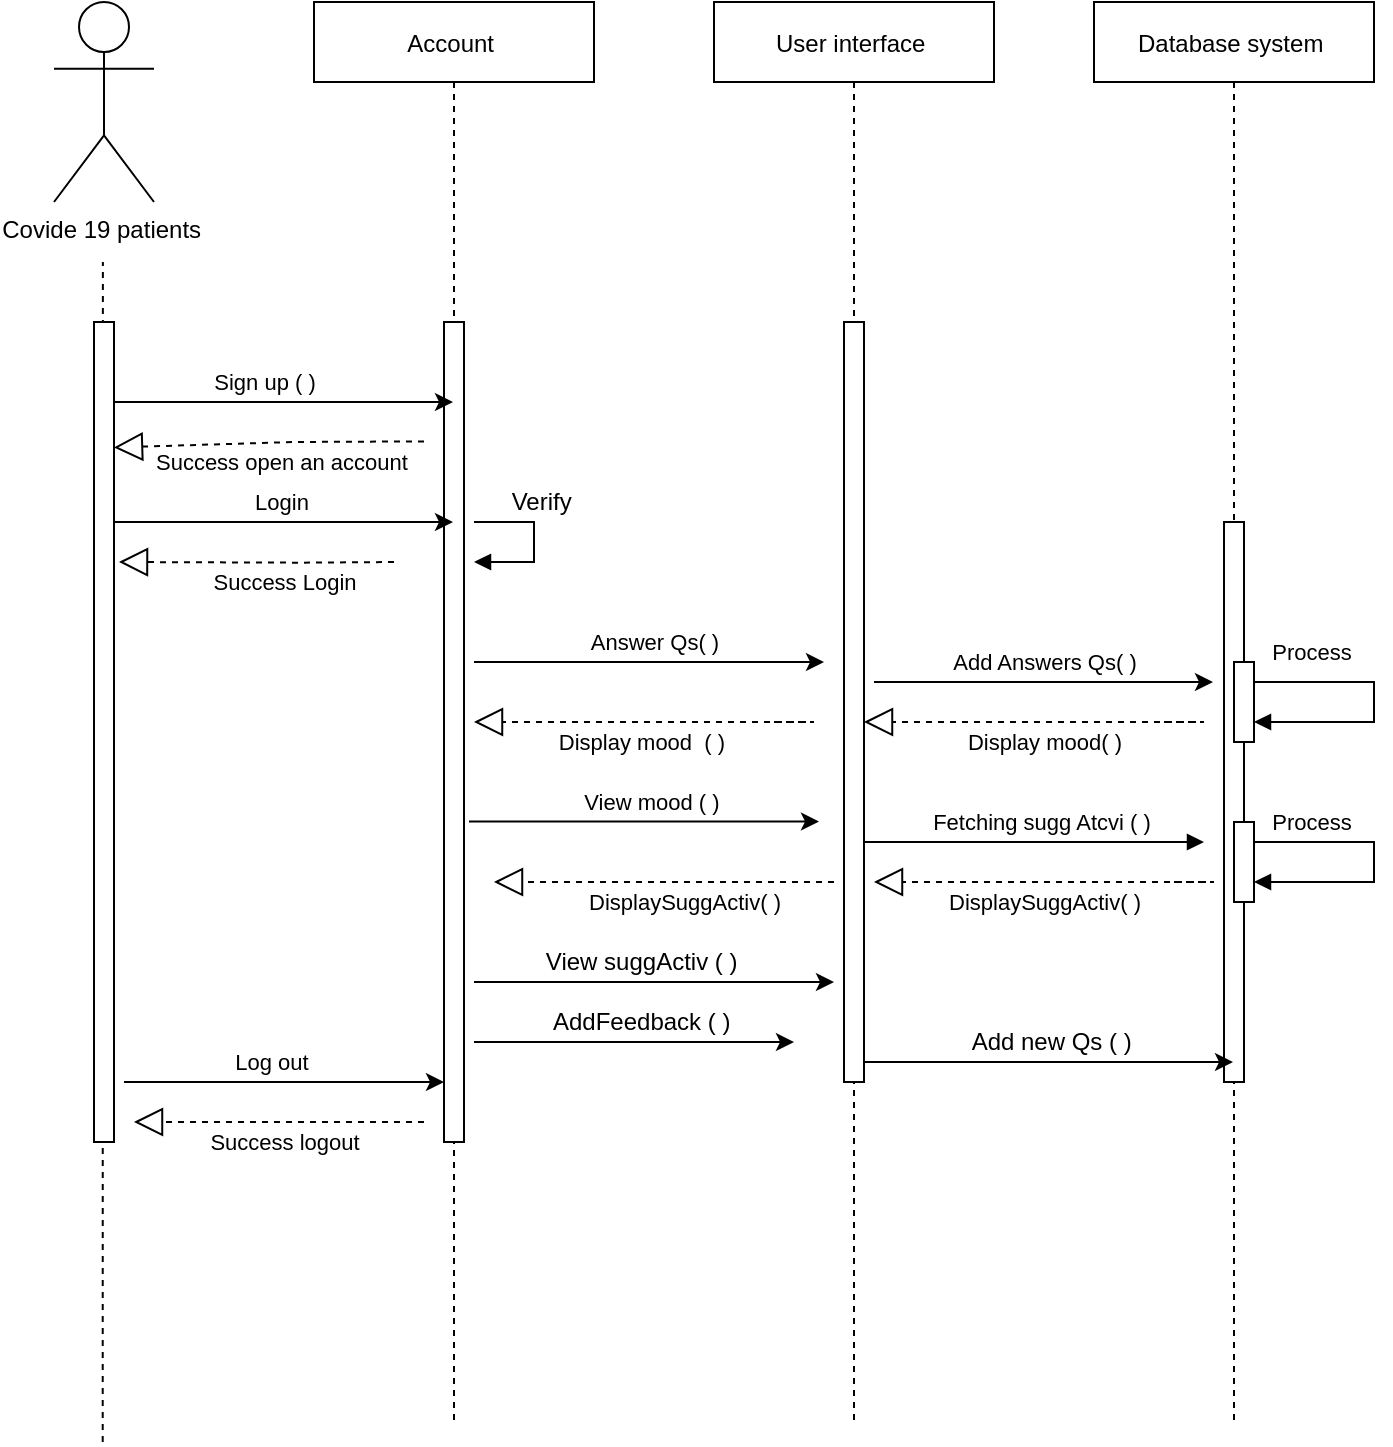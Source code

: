 <mxfile version="15.8.3" type="github">
  <diagram id="kgpKYQtTHZ0yAKxKKP6v" name="Page-1">
    <mxGraphModel dx="1020" dy="920" grid="1" gridSize="10" guides="1" tooltips="1" connect="1" arrows="1" fold="1" page="1" pageScale="1" pageWidth="850" pageHeight="1100" math="0" shadow="0">
      <root>
        <mxCell id="0" />
        <mxCell id="1" parent="0" />
        <mxCell id="_f1RbuLWEJ0joPGijHF--23" value="Database system " style="shape=umlLifeline;perimeter=lifelinePerimeter;container=1;collapsible=0;recursiveResize=0;rounded=0;shadow=0;strokeWidth=1;" parent="1" vertex="1">
          <mxGeometry x="560" y="80" width="140" height="710" as="geometry" />
        </mxCell>
        <mxCell id="_f1RbuLWEJ0joPGijHF--24" value="" style="points=[];perimeter=orthogonalPerimeter;rounded=0;shadow=0;strokeWidth=1;" parent="_f1RbuLWEJ0joPGijHF--23" vertex="1">
          <mxGeometry x="65" y="260" width="10" height="280" as="geometry" />
        </mxCell>
        <mxCell id="_f1RbuLWEJ0joPGijHF--59" value="" style="html=1;points=[];perimeter=orthogonalPerimeter;labelBorderColor=none;" parent="_f1RbuLWEJ0joPGijHF--23" vertex="1">
          <mxGeometry x="70" y="330" width="10" height="40" as="geometry" />
        </mxCell>
        <mxCell id="_f1RbuLWEJ0joPGijHF--74" value="" style="html=1;points=[];perimeter=orthogonalPerimeter;labelBorderColor=none;" parent="_f1RbuLWEJ0joPGijHF--23" vertex="1">
          <mxGeometry x="70" y="410" width="10" height="40" as="geometry" />
        </mxCell>
        <mxCell id="_f1RbuLWEJ0joPGijHF--98" value="&lt;span style=&quot;font-size: 11px ; text-align: left ; background-color: rgb(255 , 255 , 255)&quot;&gt;Process&amp;nbsp;&lt;/span&gt;" style="text;html=1;align=center;verticalAlign=middle;resizable=0;points=[];autosize=1;strokeColor=none;fillColor=none;" parent="_f1RbuLWEJ0joPGijHF--23" vertex="1">
          <mxGeometry x="80" y="315" width="60" height="20" as="geometry" />
        </mxCell>
        <mxCell id="_f1RbuLWEJ0joPGijHF--100" value="&lt;span style=&quot;font-size: 11px ; text-align: left ; background-color: rgb(255 , 255 , 255)&quot;&gt;Process&amp;nbsp;&lt;/span&gt;" style="text;html=1;align=center;verticalAlign=middle;resizable=0;points=[];autosize=1;strokeColor=none;fillColor=none;" parent="_f1RbuLWEJ0joPGijHF--23" vertex="1">
          <mxGeometry x="80" y="400" width="60" height="20" as="geometry" />
        </mxCell>
        <mxCell id="_f1RbuLWEJ0joPGijHF--61" value="" style="edgeStyle=orthogonalEdgeStyle;html=1;align=left;spacingLeft=2;endArrow=block;rounded=0;" parent="_f1RbuLWEJ0joPGijHF--23" edge="1">
          <mxGeometry x="-0.712" y="10" relative="1" as="geometry">
            <mxPoint x="80" y="340" as="sourcePoint" />
            <Array as="points">
              <mxPoint x="140" y="340" />
              <mxPoint x="140" y="360" />
            </Array>
            <mxPoint x="80" y="360" as="targetPoint" />
            <mxPoint as="offset" />
          </mxGeometry>
        </mxCell>
        <mxCell id="_f1RbuLWEJ0joPGijHF--73" value="" style="edgeStyle=orthogonalEdgeStyle;html=1;align=left;spacingLeft=2;endArrow=block;rounded=0;" parent="_f1RbuLWEJ0joPGijHF--23" edge="1">
          <mxGeometry x="-0.859" y="10" relative="1" as="geometry">
            <mxPoint x="80" y="420" as="sourcePoint" />
            <Array as="points">
              <mxPoint x="140" y="420" />
              <mxPoint x="140" y="440" />
            </Array>
            <mxPoint x="80" y="440" as="targetPoint" />
            <mxPoint as="offset" />
          </mxGeometry>
        </mxCell>
        <mxCell id="CC8uu6-L9tHG46O7VcGg-25" value="" style="endArrow=classic;html=1;rounded=0;fontSize=11;" edge="1" parent="_f1RbuLWEJ0joPGijHF--23">
          <mxGeometry width="50" height="50" relative="1" as="geometry">
            <mxPoint x="-110" y="340" as="sourcePoint" />
            <mxPoint x="59.5" y="340" as="targetPoint" />
          </mxGeometry>
        </mxCell>
        <mxCell id="CC8uu6-L9tHG46O7VcGg-54" value="" style="endArrow=block;dashed=1;endFill=0;endSize=12;html=1;rounded=0;fontSize=11;" edge="1" parent="_f1RbuLWEJ0joPGijHF--23">
          <mxGeometry width="160" relative="1" as="geometry">
            <mxPoint x="40" y="440" as="sourcePoint" />
            <mxPoint x="-110" y="440" as="targetPoint" />
            <Array as="points">
              <mxPoint x="50" y="440" />
              <mxPoint x="60" y="440" />
              <mxPoint x="40" y="440" />
            </Array>
          </mxGeometry>
        </mxCell>
        <mxCell id="CC8uu6-L9tHG46O7VcGg-53" value="&lt;span style=&quot;background-color: rgb(255 , 255 , 255)&quot;&gt;DisplaySuggActiv( )&lt;/span&gt;" style="text;html=1;align=center;verticalAlign=middle;resizable=0;points=[];autosize=1;strokeColor=none;fillColor=none;fontSize=11;" vertex="1" parent="_f1RbuLWEJ0joPGijHF--23">
          <mxGeometry x="-80" y="440" width="110" height="20" as="geometry" />
        </mxCell>
        <mxCell id="CC8uu6-L9tHG46O7VcGg-65" value="" style="endArrow=classic;html=1;rounded=0;fontSize=11;" edge="1" parent="_f1RbuLWEJ0joPGijHF--23" target="_f1RbuLWEJ0joPGijHF--23">
          <mxGeometry width="50" height="50" relative="1" as="geometry">
            <mxPoint x="-120" y="530" as="sourcePoint" />
            <mxPoint x="40" y="530" as="targetPoint" />
          </mxGeometry>
        </mxCell>
        <mxCell id="3nuBFxr9cyL0pnOWT2aG-5" value="User interface " style="shape=umlLifeline;perimeter=lifelinePerimeter;container=1;collapsible=0;recursiveResize=0;rounded=0;shadow=0;strokeWidth=1;" parent="1" vertex="1">
          <mxGeometry x="370" y="80" width="140" height="710" as="geometry" />
        </mxCell>
        <mxCell id="3nuBFxr9cyL0pnOWT2aG-6" value="" style="points=[];perimeter=orthogonalPerimeter;rounded=0;shadow=0;strokeWidth=1;" parent="3nuBFxr9cyL0pnOWT2aG-5" vertex="1">
          <mxGeometry x="65" y="160" width="10" height="380" as="geometry" />
        </mxCell>
        <mxCell id="CC8uu6-L9tHG46O7VcGg-13" value="" style="endArrow=classic;html=1;rounded=0;fontSize=11;" edge="1" parent="3nuBFxr9cyL0pnOWT2aG-5">
          <mxGeometry width="50" height="50" relative="1" as="geometry">
            <mxPoint x="-120" y="330" as="sourcePoint" />
            <mxPoint x="55" y="330" as="targetPoint" />
            <Array as="points">
              <mxPoint x="25" y="330" />
            </Array>
          </mxGeometry>
        </mxCell>
        <mxCell id="CC8uu6-L9tHG46O7VcGg-14" value="&lt;span style=&quot;background-color: rgb(255 , 255 , 255)&quot;&gt;Answer Qs( )&lt;/span&gt;" style="text;html=1;align=center;verticalAlign=middle;resizable=0;points=[];autosize=1;strokeColor=none;fillColor=none;fontSize=11;" vertex="1" parent="3nuBFxr9cyL0pnOWT2aG-5">
          <mxGeometry x="-70" y="310" width="80" height="20" as="geometry" />
        </mxCell>
        <mxCell id="CC8uu6-L9tHG46O7VcGg-33" value="" style="endArrow=block;dashed=1;endFill=0;endSize=12;html=1;rounded=0;fontSize=11;" edge="1" parent="3nuBFxr9cyL0pnOWT2aG-5">
          <mxGeometry width="160" relative="1" as="geometry">
            <mxPoint x="30" y="360" as="sourcePoint" />
            <mxPoint x="-120" y="360" as="targetPoint" />
            <Array as="points">
              <mxPoint x="40" y="360" />
              <mxPoint x="50" y="360" />
              <mxPoint x="30" y="360" />
            </Array>
          </mxGeometry>
        </mxCell>
        <mxCell id="_f1RbuLWEJ0joPGijHF--18" value="" style="endArrow=none;dashed=1;html=1;rounded=0;" parent="1" edge="1">
          <mxGeometry width="50" height="50" relative="1" as="geometry">
            <mxPoint x="64.35" y="800" as="sourcePoint" />
            <mxPoint x="64.44" y="210" as="targetPoint" />
          </mxGeometry>
        </mxCell>
        <mxCell id="_f1RbuLWEJ0joPGijHF--1" value="Covide 19 patients&amp;nbsp;" style="shape=umlActor;verticalLabelPosition=bottom;verticalAlign=top;html=1;outlineConnect=0;" parent="1" vertex="1">
          <mxGeometry x="40" y="80" width="50" height="100" as="geometry" />
        </mxCell>
        <mxCell id="_f1RbuLWEJ0joPGijHF--14" value="" style="html=1;points=[];perimeter=orthogonalPerimeter;labelBorderColor=none;" parent="1" vertex="1">
          <mxGeometry x="60" y="240" width="10" height="410" as="geometry" />
        </mxCell>
        <mxCell id="_f1RbuLWEJ0joPGijHF--25" value="Account " style="shape=umlLifeline;perimeter=lifelinePerimeter;container=1;collapsible=0;recursiveResize=0;rounded=0;shadow=0;strokeWidth=1;" parent="1" vertex="1">
          <mxGeometry x="170" y="80" width="140" height="710" as="geometry" />
        </mxCell>
        <mxCell id="_f1RbuLWEJ0joPGijHF--26" value="" style="points=[];perimeter=orthogonalPerimeter;rounded=0;shadow=0;strokeWidth=1;" parent="_f1RbuLWEJ0joPGijHF--25" vertex="1">
          <mxGeometry x="65" y="160" width="10" height="410" as="geometry" />
        </mxCell>
        <mxCell id="_f1RbuLWEJ0joPGijHF--103" value="&lt;span style=&quot;font-size: 11px ; background-color: rgb(255 , 255 , 255)&quot;&gt;Success open&amp;nbsp;&lt;/span&gt;&lt;span style=&quot;font-size: 11px ; background-color: rgb(255 , 255 , 255)&quot;&gt;an account&amp;nbsp;&lt;/span&gt;" style="text;html=1;align=center;verticalAlign=middle;resizable=0;points=[];autosize=1;strokeColor=none;fillColor=none;" parent="_f1RbuLWEJ0joPGijHF--25" vertex="1">
          <mxGeometry x="-85" y="220" width="140" height="20" as="geometry" />
        </mxCell>
        <mxCell id="_f1RbuLWEJ0joPGijHF--109" value="" style="edgeStyle=orthogonalEdgeStyle;html=1;align=left;spacingLeft=2;endArrow=block;rounded=0;" parent="_f1RbuLWEJ0joPGijHF--25" edge="1">
          <mxGeometry x="-0.6" y="10" relative="1" as="geometry">
            <mxPoint x="80" y="260" as="sourcePoint" />
            <Array as="points">
              <mxPoint x="110" y="260" />
              <mxPoint x="110" y="280" />
            </Array>
            <mxPoint x="80" y="280" as="targetPoint" />
            <mxPoint as="offset" />
          </mxGeometry>
        </mxCell>
        <mxCell id="_f1RbuLWEJ0joPGijHF--114" value="&lt;span style=&quot;text-align: left; background-color: rgb(255, 255, 255); font-size: 12px;&quot;&gt;&lt;font style=&quot;font-size: 12px;&quot;&gt;Verify&amp;nbsp;&lt;/font&gt;&lt;/span&gt;" style="text;html=1;align=center;verticalAlign=middle;resizable=0;points=[];autosize=1;strokeColor=none;fillColor=none;fontSize=12;" parent="_f1RbuLWEJ0joPGijHF--25" vertex="1">
          <mxGeometry x="90" y="240" width="50" height="20" as="geometry" />
        </mxCell>
        <mxCell id="CC8uu6-L9tHG46O7VcGg-74" value="Success logout" style="text;html=1;align=center;verticalAlign=middle;resizable=0;points=[];autosize=1;strokeColor=none;fillColor=none;fontSize=11;" vertex="1" parent="_f1RbuLWEJ0joPGijHF--25">
          <mxGeometry x="-60" y="560" width="90" height="20" as="geometry" />
        </mxCell>
        <mxCell id="_f1RbuLWEJ0joPGijHF--93" value="&lt;span&gt;AddFeedback ( )&amp;nbsp;&lt;/span&gt;" style="text;html=1;align=center;verticalAlign=middle;resizable=0;points=[];autosize=1;strokeColor=none;fillColor=none;" parent="1" vertex="1">
          <mxGeometry x="280" y="580" width="110" height="20" as="geometry" />
        </mxCell>
        <mxCell id="_f1RbuLWEJ0joPGijHF--95" value="Add new Qs ( )&amp;nbsp;" style="text;html=1;align=center;verticalAlign=middle;resizable=0;points=[];autosize=1;strokeColor=none;fillColor=none;" parent="1" vertex="1">
          <mxGeometry x="490" y="590" width="100" height="20" as="geometry" />
        </mxCell>
        <mxCell id="_f1RbuLWEJ0joPGijHF--106" value="" style="edgeStyle=elbowEdgeStyle;elbow=horizontal;endArrow=classic;html=1;rounded=0;" parent="1" source="_f1RbuLWEJ0joPGijHF--25" target="_f1RbuLWEJ0joPGijHF--25" edge="1">
          <mxGeometry width="50" height="50" relative="1" as="geometry">
            <mxPoint x="200" y="490" as="sourcePoint" />
            <mxPoint x="250" y="440" as="targetPoint" />
            <Array as="points">
              <mxPoint x="300" y="450" />
              <mxPoint x="360" y="435" />
              <mxPoint x="320" y="445" />
              <mxPoint x="300" y="435" />
            </Array>
          </mxGeometry>
        </mxCell>
        <mxCell id="CC8uu6-L9tHG46O7VcGg-6" value="&lt;span style=&quot;background-color: rgb(255 , 255 , 255)&quot;&gt;Sign up ( )&lt;/span&gt;" style="text;html=1;align=center;verticalAlign=middle;resizable=0;points=[];autosize=1;strokeColor=none;fillColor=none;fontSize=11;" vertex="1" parent="1">
          <mxGeometry x="110" y="260" width="70" height="20" as="geometry" />
        </mxCell>
        <mxCell id="CC8uu6-L9tHG46O7VcGg-7" value="" style="endArrow=block;dashed=1;endFill=0;endSize=12;html=1;rounded=0;fontSize=11;entryX=1;entryY=0.153;entryDx=0;entryDy=0;entryPerimeter=0;" edge="1" parent="1" target="_f1RbuLWEJ0joPGijHF--14">
          <mxGeometry width="160" relative="1" as="geometry">
            <mxPoint x="225" y="299.7" as="sourcePoint" />
            <mxPoint x="85" y="299.7" as="targetPoint" />
            <Array as="points">
              <mxPoint x="160" y="300" />
            </Array>
          </mxGeometry>
        </mxCell>
        <mxCell id="CC8uu6-L9tHG46O7VcGg-10" value="" style="endArrow=classic;html=1;rounded=0;fontSize=11;" edge="1" parent="1" target="_f1RbuLWEJ0joPGijHF--25">
          <mxGeometry width="50" height="50" relative="1" as="geometry">
            <mxPoint x="70" y="280" as="sourcePoint" />
            <mxPoint x="200" y="280" as="targetPoint" />
          </mxGeometry>
        </mxCell>
        <mxCell id="CC8uu6-L9tHG46O7VcGg-11" value="" style="endArrow=classic;html=1;rounded=0;fontSize=11;" edge="1" parent="1">
          <mxGeometry width="50" height="50" relative="1" as="geometry">
            <mxPoint x="70" y="340" as="sourcePoint" />
            <mxPoint x="239.5" y="340" as="targetPoint" />
          </mxGeometry>
        </mxCell>
        <mxCell id="CC8uu6-L9tHG46O7VcGg-12" value="Login&amp;nbsp;" style="text;html=1;align=center;verticalAlign=middle;resizable=0;points=[];autosize=1;strokeColor=none;fillColor=none;fontSize=11;" vertex="1" parent="1">
          <mxGeometry x="130" y="320" width="50" height="20" as="geometry" />
        </mxCell>
        <mxCell id="CC8uu6-L9tHG46O7VcGg-15" value="&lt;span style=&quot;background-color: rgb(255 , 255 , 255)&quot;&gt;Success Login&lt;/span&gt;" style="text;html=1;align=center;verticalAlign=middle;resizable=0;points=[];autosize=1;strokeColor=none;fillColor=none;fontSize=11;" vertex="1" parent="1">
          <mxGeometry x="110" y="360" width="90" height="20" as="geometry" />
        </mxCell>
        <mxCell id="CC8uu6-L9tHG46O7VcGg-16" value="" style="endArrow=block;dashed=1;endFill=0;endSize=12;html=1;rounded=0;fontSize=11;entryX=1;entryY=0.153;entryDx=0;entryDy=0;entryPerimeter=0;" edge="1" parent="1">
          <mxGeometry width="160" relative="1" as="geometry">
            <mxPoint x="210" y="360" as="sourcePoint" />
            <mxPoint x="72.5" y="360" as="targetPoint" />
            <Array as="points">
              <mxPoint x="162.5" y="360.33" />
            </Array>
          </mxGeometry>
        </mxCell>
        <mxCell id="CC8uu6-L9tHG46O7VcGg-17" value="Log out&amp;nbsp;" style="text;html=1;align=center;verticalAlign=middle;resizable=0;points=[];autosize=1;strokeColor=none;fillColor=none;fontSize=11;" vertex="1" parent="1">
          <mxGeometry x="120" y="600" width="60" height="20" as="geometry" />
        </mxCell>
        <mxCell id="CC8uu6-L9tHG46O7VcGg-22" value="&lt;span style=&quot;background-color: rgb(255 , 255 , 255)&quot;&gt;Add Answers Qs( )&lt;/span&gt;" style="text;html=1;align=center;verticalAlign=middle;resizable=0;points=[];autosize=1;strokeColor=none;fillColor=none;fontSize=11;" vertex="1" parent="1">
          <mxGeometry x="480" y="400" width="110" height="20" as="geometry" />
        </mxCell>
        <mxCell id="CC8uu6-L9tHG46O7VcGg-29" value="&lt;span style=&quot;background-color: rgb(255 , 255 , 255)&quot;&gt;Display mood( )&lt;/span&gt;" style="text;html=1;align=center;verticalAlign=middle;resizable=0;points=[];autosize=1;strokeColor=none;fillColor=none;fontSize=11;" vertex="1" parent="1">
          <mxGeometry x="490" y="440" width="90" height="20" as="geometry" />
        </mxCell>
        <mxCell id="CC8uu6-L9tHG46O7VcGg-30" value="" style="endArrow=block;dashed=1;endFill=0;endSize=12;html=1;rounded=0;fontSize=11;" edge="1" parent="1">
          <mxGeometry width="160" relative="1" as="geometry">
            <mxPoint x="595" y="440" as="sourcePoint" />
            <mxPoint x="445" y="440" as="targetPoint" />
            <Array as="points">
              <mxPoint x="605" y="440" />
              <mxPoint x="615" y="440" />
              <mxPoint x="595" y="440" />
            </Array>
          </mxGeometry>
        </mxCell>
        <mxCell id="CC8uu6-L9tHG46O7VcGg-34" value="Display mood &amp;nbsp;( )&amp;nbsp;" style="text;html=1;align=center;verticalAlign=middle;resizable=0;points=[];autosize=1;strokeColor=none;fillColor=none;fontSize=11;" vertex="1" parent="1">
          <mxGeometry x="285" y="440" width="100" height="20" as="geometry" />
        </mxCell>
        <mxCell id="CC8uu6-L9tHG46O7VcGg-36" value="" style="endArrow=block;endFill=1;html=1;edgeStyle=orthogonalEdgeStyle;align=left;verticalAlign=top;rounded=0;fontSize=11;" edge="1" parent="1">
          <mxGeometry x="-1" y="-96" relative="1" as="geometry">
            <mxPoint x="445" y="500" as="sourcePoint" />
            <mxPoint x="615" y="500" as="targetPoint" />
            <mxPoint x="-65" y="-26" as="offset" />
          </mxGeometry>
        </mxCell>
        <mxCell id="_f1RbuLWEJ0joPGijHF--82" value="View suggActiv ( )&amp;nbsp;" style="text;html=1;align=center;verticalAlign=middle;resizable=0;points=[];autosize=1;strokeColor=none;fillColor=none;" parent="1" vertex="1">
          <mxGeometry x="280" y="550" width="110" height="20" as="geometry" />
        </mxCell>
        <mxCell id="CC8uu6-L9tHG46O7VcGg-49" value="Fetching sugg Atcvi ( )&amp;nbsp;" style="text;html=1;align=center;verticalAlign=middle;resizable=0;points=[];autosize=1;strokeColor=none;fillColor=none;fontSize=11;" vertex="1" parent="1">
          <mxGeometry x="470" y="480" width="130" height="20" as="geometry" />
        </mxCell>
        <mxCell id="CC8uu6-L9tHG46O7VcGg-52" value="&lt;span style=&quot;background-color: rgb(255 , 255 , 255)&quot;&gt;DisplaySuggActiv( )&lt;/span&gt;" style="text;html=1;align=center;verticalAlign=middle;resizable=0;points=[];autosize=1;strokeColor=none;fillColor=none;fontSize=11;" vertex="1" parent="1">
          <mxGeometry x="300" y="520" width="110" height="20" as="geometry" />
        </mxCell>
        <mxCell id="CC8uu6-L9tHG46O7VcGg-57" value="" style="endArrow=block;dashed=1;endFill=0;endSize=12;html=1;rounded=0;fontSize=11;" edge="1" parent="1">
          <mxGeometry width="160" relative="1" as="geometry">
            <mxPoint x="430" y="520" as="sourcePoint" />
            <mxPoint x="260" y="520" as="targetPoint" />
          </mxGeometry>
        </mxCell>
        <mxCell id="CC8uu6-L9tHG46O7VcGg-63" value="" style="endArrow=classic;html=1;rounded=0;fontSize=11;" edge="1" parent="1">
          <mxGeometry width="50" height="50" relative="1" as="geometry">
            <mxPoint x="250" y="570" as="sourcePoint" />
            <mxPoint x="430" y="570" as="targetPoint" />
          </mxGeometry>
        </mxCell>
        <mxCell id="CC8uu6-L9tHG46O7VcGg-64" value="" style="endArrow=classic;html=1;rounded=0;fontSize=11;" edge="1" parent="1">
          <mxGeometry width="50" height="50" relative="1" as="geometry">
            <mxPoint x="247.5" y="489.77" as="sourcePoint" />
            <mxPoint x="422.5" y="489.77" as="targetPoint" />
          </mxGeometry>
        </mxCell>
        <mxCell id="CC8uu6-L9tHG46O7VcGg-66" value="View mood ( )&amp;nbsp;" style="text;html=1;align=center;verticalAlign=middle;resizable=0;points=[];autosize=1;strokeColor=none;fillColor=none;fontSize=11;" vertex="1" parent="1">
          <mxGeometry x="295" y="470" width="90" height="20" as="geometry" />
        </mxCell>
        <mxCell id="CC8uu6-L9tHG46O7VcGg-69" value="" style="endArrow=classic;html=1;rounded=0;fontSize=11;" edge="1" parent="1">
          <mxGeometry width="50" height="50" relative="1" as="geometry">
            <mxPoint x="250" y="600" as="sourcePoint" />
            <mxPoint x="410" y="600" as="targetPoint" />
          </mxGeometry>
        </mxCell>
        <mxCell id="CC8uu6-L9tHG46O7VcGg-18" value="" style="endArrow=classic;html=1;rounded=0;fontSize=11;" edge="1" parent="1">
          <mxGeometry width="50" height="50" relative="1" as="geometry">
            <mxPoint x="75" y="620" as="sourcePoint" />
            <mxPoint x="235" y="620" as="targetPoint" />
          </mxGeometry>
        </mxCell>
        <mxCell id="CC8uu6-L9tHG46O7VcGg-71" value="" style="endArrow=block;dashed=1;endFill=0;endSize=12;html=1;rounded=0;fontSize=11;" edge="1" parent="1">
          <mxGeometry width="160" relative="1" as="geometry">
            <mxPoint x="225" y="640" as="sourcePoint" />
            <mxPoint x="80" y="640" as="targetPoint" />
            <Array as="points" />
          </mxGeometry>
        </mxCell>
      </root>
    </mxGraphModel>
  </diagram>
</mxfile>
